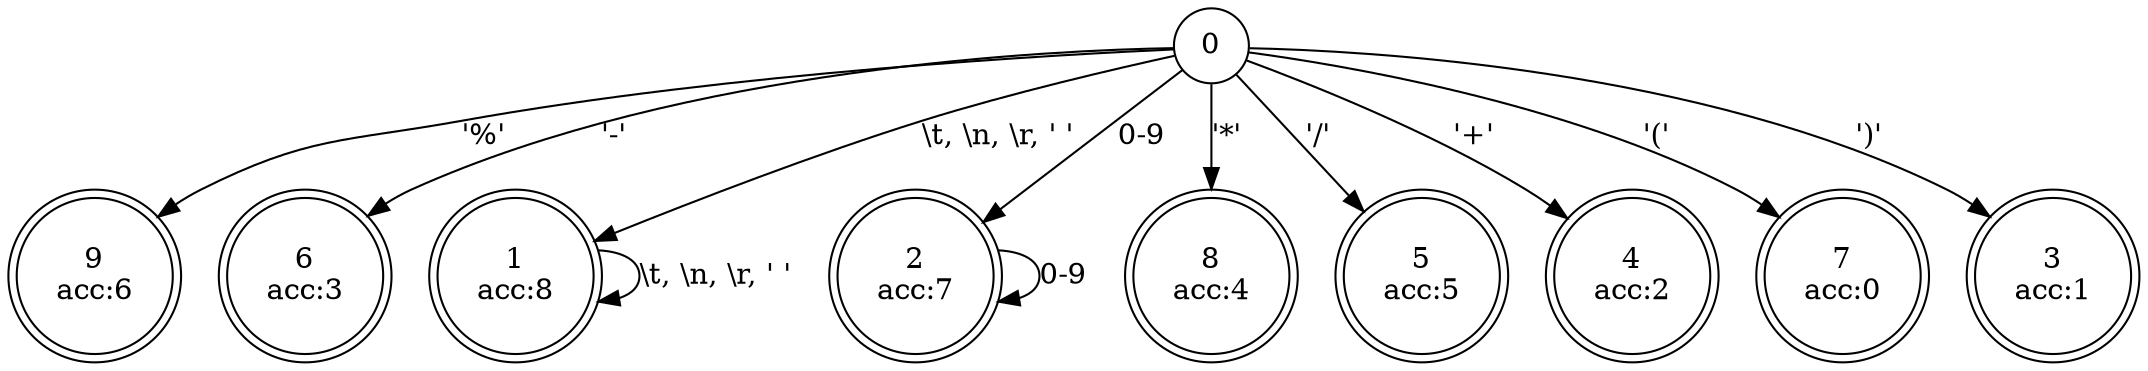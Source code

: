 digraph {
  0 -> 9 [label="'%'"];
  0 -> 6 [label="'-'"];
  0 -> 1 [label="\\t, \\n, \\r, ' '"];
  0 -> 2 [label="0-9"];
  0 -> 8 [label="'*'"];
  0 -> 5 [label="'/'"];
  0 -> 4 [label="'+'"];
  0 -> 7 [label="'('"];
  0 -> 3 [label="')'"];
  0[shape=circle, label="0"]
  1 -> 1 [label="\\t, \\n, \\r, ' '"];
  1[shape=doublecircle, label="1\nacc:8"]
  2 -> 2 [label="0-9"];
  2[shape=doublecircle, label="2\nacc:7"]
  3[shape=doublecircle, label="3\nacc:1"]
  4[shape=doublecircle, label="4\nacc:2"]
  5[shape=doublecircle, label="5\nacc:5"]
  6[shape=doublecircle, label="6\nacc:3"]
  7[shape=doublecircle, label="7\nacc:0"]
  8[shape=doublecircle, label="8\nacc:4"]
  9[shape=doublecircle, label="9\nacc:6"]
}
